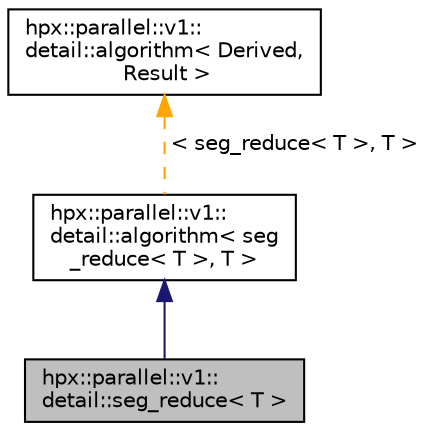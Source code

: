 digraph "hpx::parallel::v1::detail::seg_reduce&lt; T &gt;"
{
  edge [fontname="Helvetica",fontsize="10",labelfontname="Helvetica",labelfontsize="10"];
  node [fontname="Helvetica",fontsize="10",shape=record];
  Node0 [label="hpx::parallel::v1::\ldetail::seg_reduce\< T \>",height=0.2,width=0.4,color="black", fillcolor="grey75", style="filled", fontcolor="black"];
  Node1 -> Node0 [dir="back",color="midnightblue",fontsize="10",style="solid",fontname="Helvetica"];
  Node1 [label="hpx::parallel::v1::\ldetail::algorithm\< seg\l_reduce\< T \>, T \>",height=0.2,width=0.4,color="black", fillcolor="white", style="filled",URL="$d4/db9/structhpx_1_1parallel_1_1v1_1_1detail_1_1algorithm.html"];
  Node2 -> Node1 [dir="back",color="orange",fontsize="10",style="dashed",label=" \< seg_reduce\< T \>, T \>" ,fontname="Helvetica"];
  Node2 [label="hpx::parallel::v1::\ldetail::algorithm\< Derived,\l Result \>",height=0.2,width=0.4,color="black", fillcolor="white", style="filled",URL="$d4/db9/structhpx_1_1parallel_1_1v1_1_1detail_1_1algorithm.html"];
}
